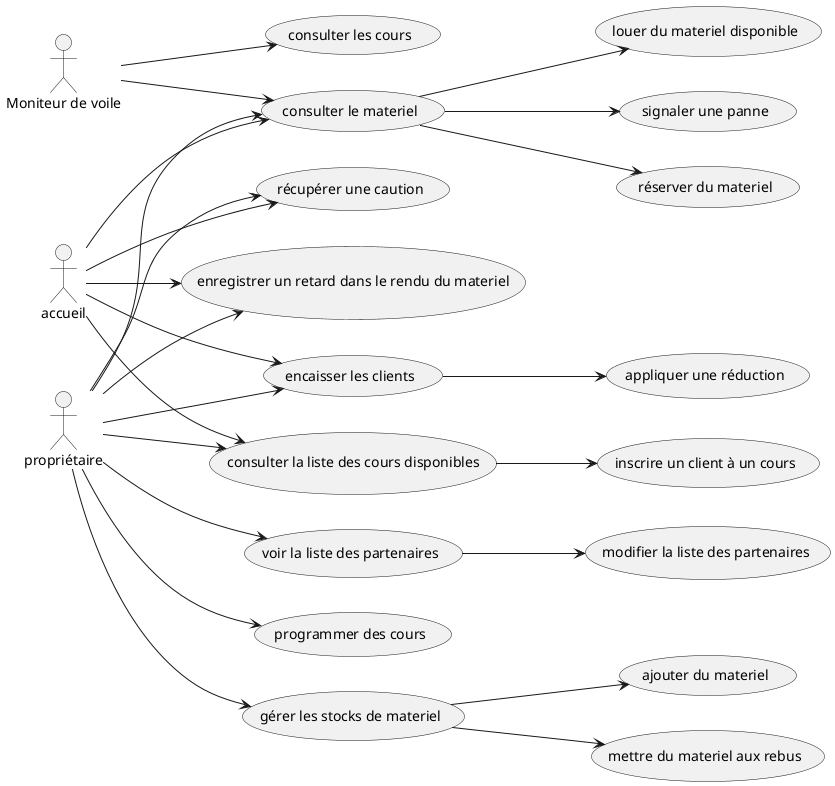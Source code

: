 @startuml

left to right direction

:propriétaire: -down-> (consulter le materiel)
(voir la liste des partenaires) -down-> (modifier la liste des partenaires)
:propriétaire: -down-> (consulter la liste des cours disponibles)
:propriétaire: -down-> (encaisser les clients)
:propriétaire: -down-> (récupérer une caution)
:propriétaire: -down-> (enregistrer un retard dans le rendu du materiel)
:propriétaire: -down-> (voir la liste des partenaires)
:propriétaire: -down-> (programmer des cours)
:propriétaire: -down-> (gérer les stocks de materiel)
(gérer les stocks de materiel) -down-> (ajouter du materiel)
(gérer les stocks de materiel) -down-> (mettre du materiel aux rebus)

:accueil: -down-> (consulter la liste des cours disponibles)
(consulter la liste des cours disponibles) -down-> (inscrire un client à un cours)
:accueil: -down-> (récupérer une caution)
:accueil: -down-> (consulter le materiel)
(consulter le materiel) -down-> (louer du materiel disponible)
(consulter le materiel) -down-> (signaler une panne)
(consulter le materiel) -down-> (réserver du materiel)
:accueil: -down-> (enregistrer un retard dans le rendu du materiel)
:accueil: -down-> (encaisser les clients)
(encaisser les clients) -down-> (appliquer une réduction)

:Moniteur de voile: as moniteur

moniteur -down-> (consulter les cours)
moniteur -down-> (consulter le materiel)

@enduml